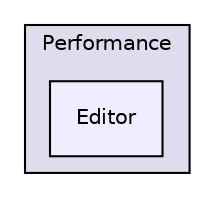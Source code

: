 digraph "Samples/Performance/Editor" {
  compound=true
  node [ fontsize="10", fontname="Helvetica"];
  edge [ labelfontsize="10", labelfontname="Helvetica"];
  subgraph clusterdir_8be20a4acd4ce1425b53174f7683c2cb {
    graph [ bgcolor="#ddddee", pencolor="black", label="Performance" fontname="Helvetica", fontsize="10", URL="dir_8be20a4acd4ce1425b53174f7683c2cb.html"]
  dir_c62c9fc93118ce28ef41792770b7e0b4 [shape=box, label="Editor", style="filled", fillcolor="#eeeeff", pencolor="black", URL="dir_c62c9fc93118ce28ef41792770b7e0b4.html"];
  }
}
